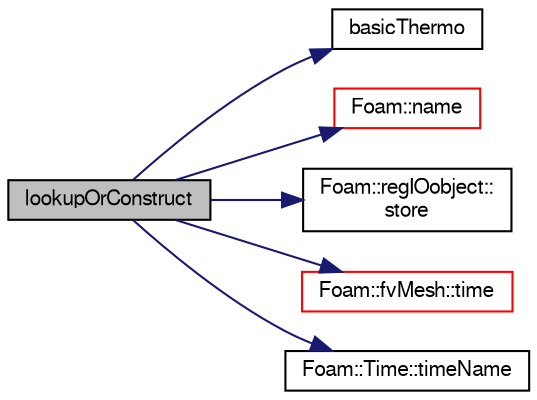 digraph "lookupOrConstruct"
{
  bgcolor="transparent";
  edge [fontname="FreeSans",fontsize="10",labelfontname="FreeSans",labelfontsize="10"];
  node [fontname="FreeSans",fontsize="10",shape=record];
  rankdir="LR";
  Node319 [label="lookupOrConstruct",height=0.2,width=0.4,color="black", fillcolor="grey75", style="filled", fontcolor="black"];
  Node319 -> Node320 [color="midnightblue",fontsize="10",style="solid",fontname="FreeSans"];
  Node320 [label="basicThermo",height=0.2,width=0.4,color="black",URL="$a29734.html#a64a5ab7248b6cac6d67a3b9033e9ec2b",tooltip="Construct as copy (not implemented) "];
  Node319 -> Node321 [color="midnightblue",fontsize="10",style="solid",fontname="FreeSans"];
  Node321 [label="Foam::name",height=0.2,width=0.4,color="red",URL="$a21124.html#adcb0df2bd4953cb6bb390272d8263c3a",tooltip="Return a string representation of a complex. "];
  Node319 -> Node324 [color="midnightblue",fontsize="10",style="solid",fontname="FreeSans"];
  Node324 [label="Foam::regIOobject::\lstore",height=0.2,width=0.4,color="black",URL="$a26334.html#af5d1fdcbfe78592afb590a4c244acf20",tooltip="Transfer ownership of this object to its registry. "];
  Node319 -> Node325 [color="midnightblue",fontsize="10",style="solid",fontname="FreeSans"];
  Node325 [label="Foam::fvMesh::time",height=0.2,width=0.4,color="red",URL="$a22766.html#a0d94096809fe3376b29a2a29ca11bb18",tooltip="Return the top-level database. "];
  Node319 -> Node327 [color="midnightblue",fontsize="10",style="solid",fontname="FreeSans"];
  Node327 [label="Foam::Time::timeName",height=0.2,width=0.4,color="black",URL="$a26350.html#ad9d86fef6eca18797c786726cf925179",tooltip="Return time name of given scalar time. "];
}
